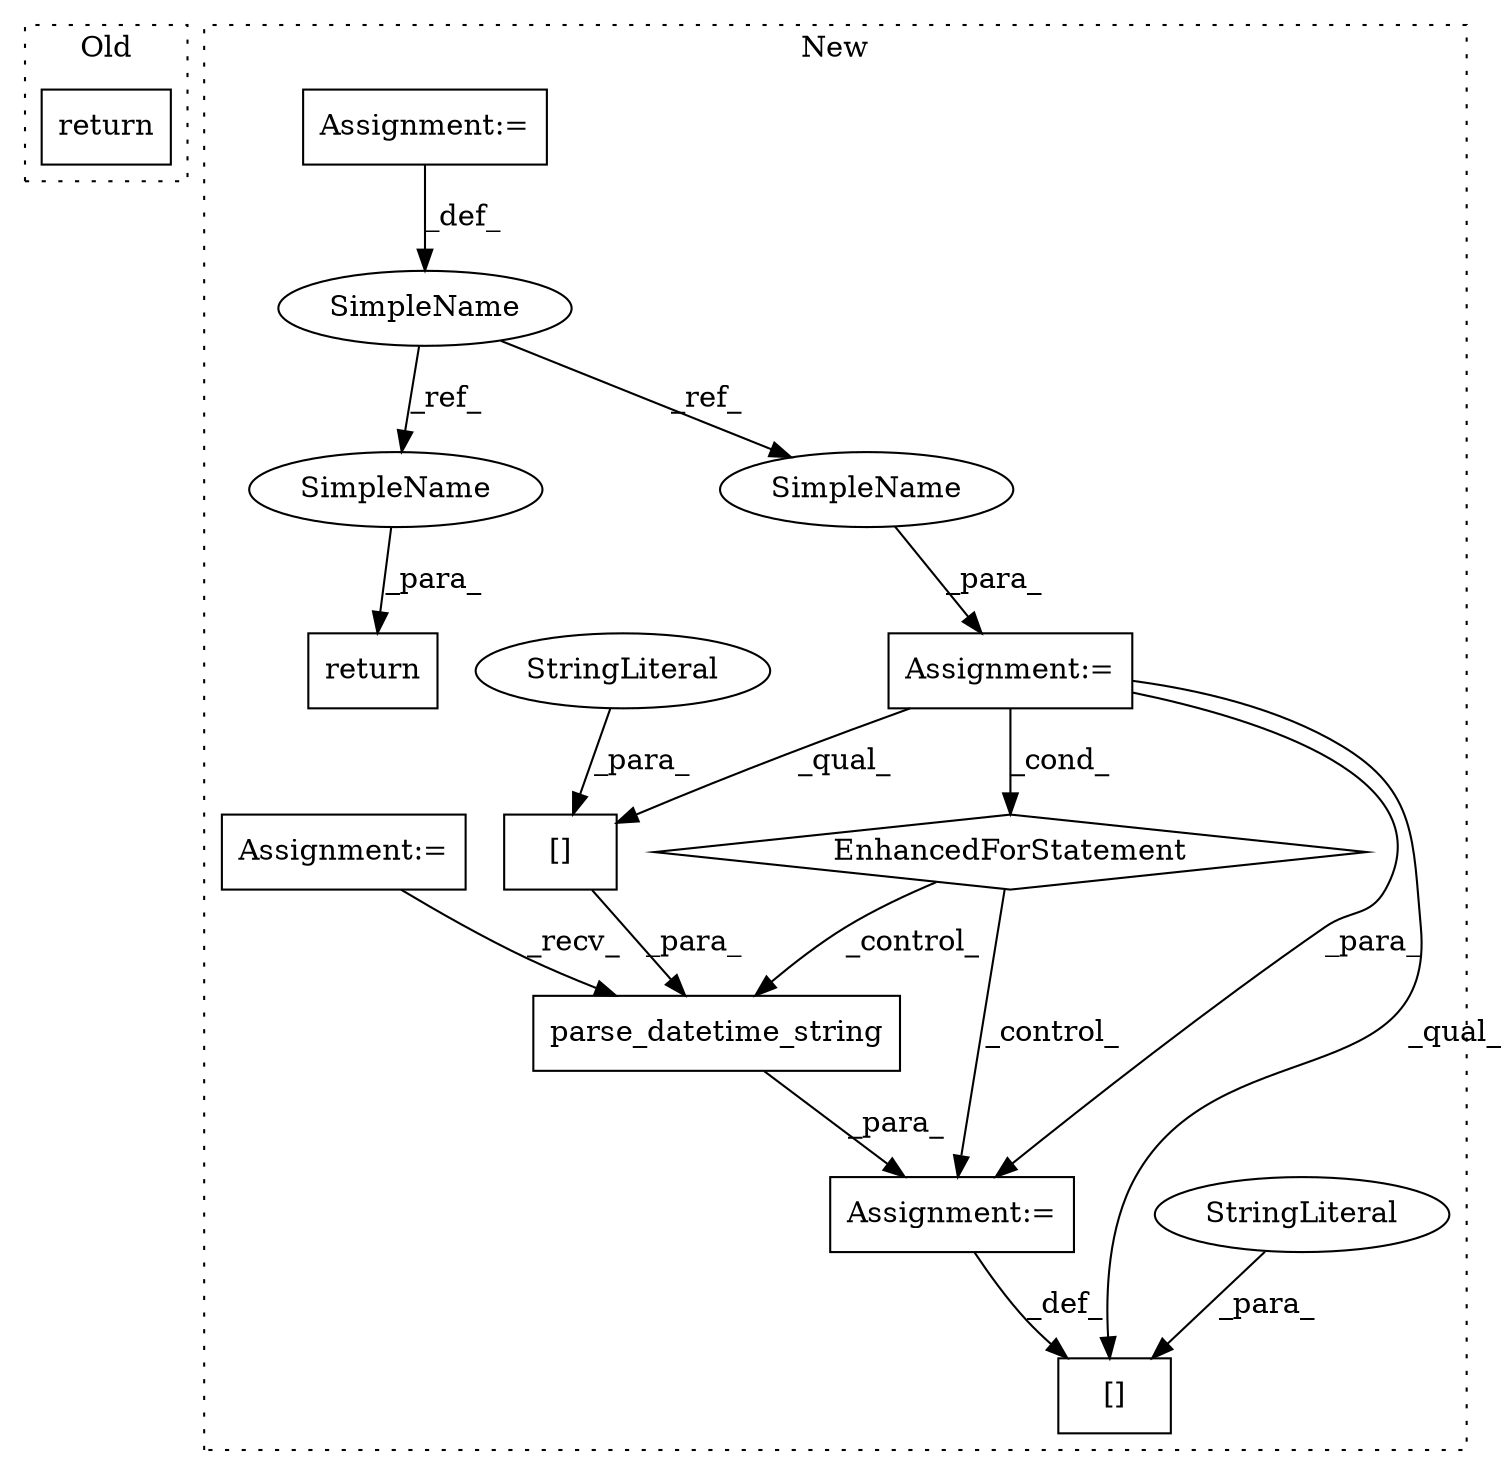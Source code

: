 digraph G {
subgraph cluster0 {
1 [label="return" a="41" s="9328" l="7" shape="box"];
label = "Old";
style="dotted";
}
subgraph cluster1 {
2 [label="parse_datetime_string" a="32" s="10142,10186" l="22,1" shape="box"];
3 [label="[]" a="2" s="10164,10185" l="11,1" shape="box"];
4 [label="EnhancedForStatement" a="70" s="10034,10103" l="53,2" shape="diamond"];
5 [label="[]" a="2" s="10195,10219" l="11,1" shape="box"];
6 [label="StringLiteral" a="45" s="10206" l="13" shape="ellipse"];
7 [label="Assignment:=" a="7" s="10220" l="1" shape="box"];
8 [label="StringLiteral" a="45" s="10175" l="10" shape="ellipse"];
9 [label="Assignment:=" a="7" s="10034,10103" l="53,2" shape="box"];
10 [label="SimpleName" a="42" s="9995" l="8" shape="ellipse"];
11 [label="return" a="41" s="10287" l="7" shape="box"];
12 [label="Assignment:=" a="7" s="10003" l="1" shape="box"];
13 [label="Assignment:=" a="7" s="9483" l="5" shape="box"];
14 [label="SimpleName" a="42" s="10294" l="8" shape="ellipse"];
15 [label="SimpleName" a="42" s="10095" l="8" shape="ellipse"];
label = "New";
style="dotted";
}
2 -> 7 [label="_para_"];
3 -> 2 [label="_para_"];
4 -> 2 [label="_control_"];
4 -> 7 [label="_control_"];
6 -> 5 [label="_para_"];
7 -> 5 [label="_def_"];
8 -> 3 [label="_para_"];
9 -> 3 [label="_qual_"];
9 -> 7 [label="_para_"];
9 -> 4 [label="_cond_"];
9 -> 5 [label="_qual_"];
10 -> 15 [label="_ref_"];
10 -> 14 [label="_ref_"];
12 -> 10 [label="_def_"];
13 -> 2 [label="_recv_"];
14 -> 11 [label="_para_"];
15 -> 9 [label="_para_"];
}
